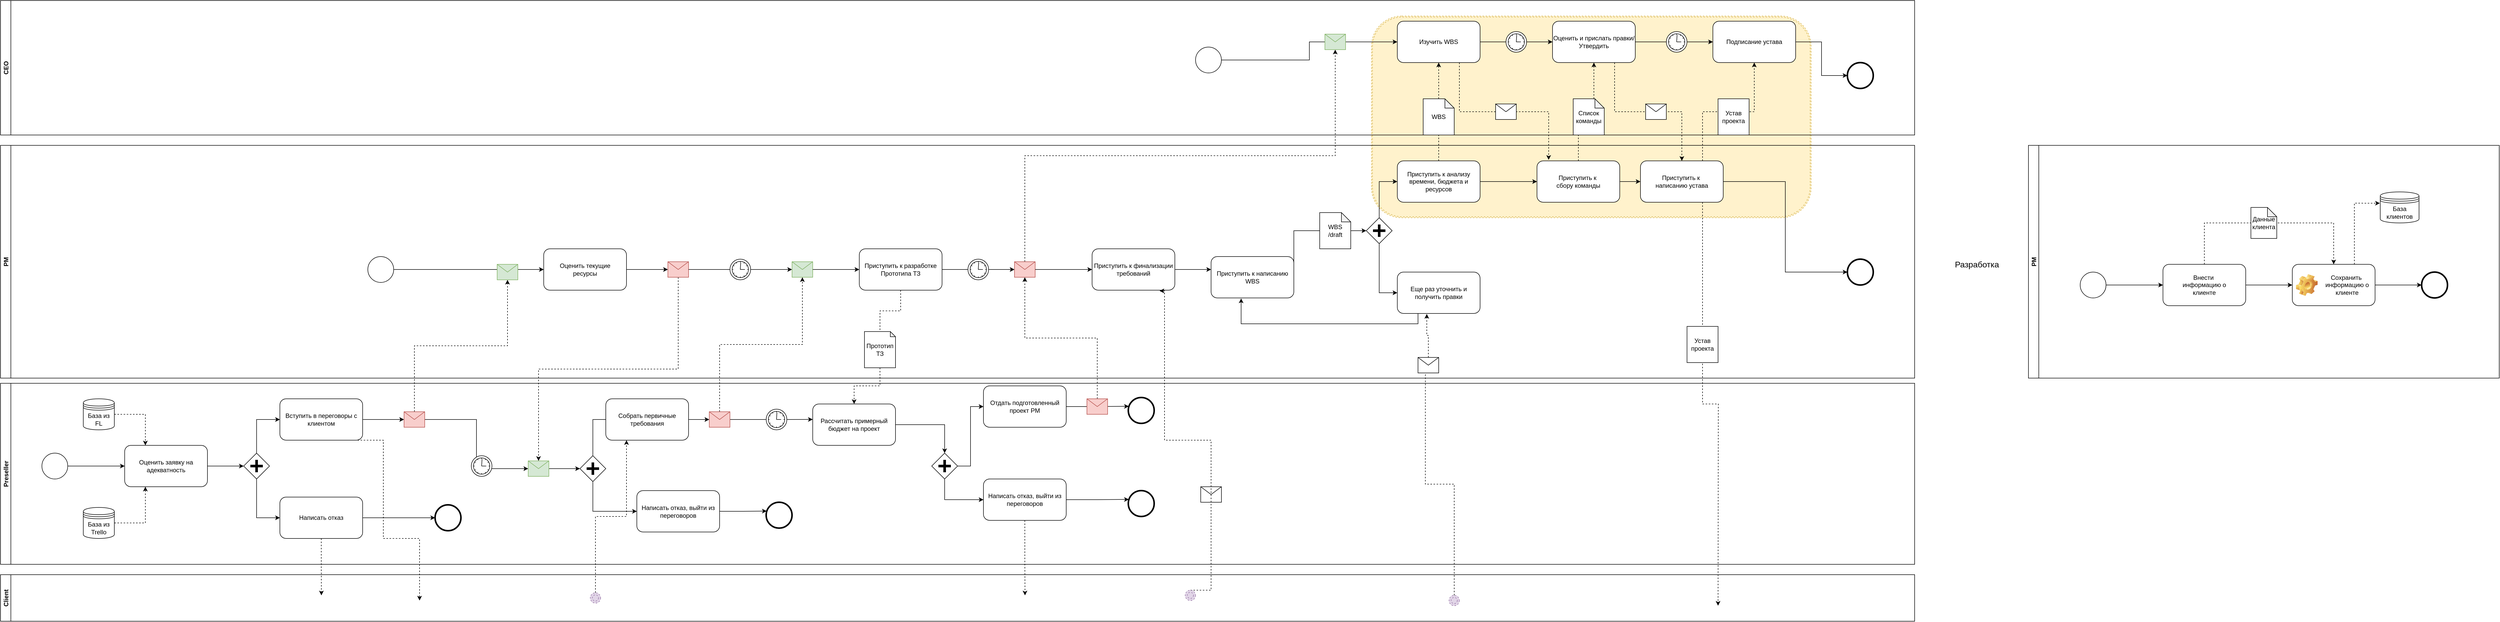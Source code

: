 <mxfile version="15.7.0" type="github">
  <diagram name="Page-1" id="2a216829-ef6e-dabb-86c1-c78162f3ba2b">
    <mxGraphModel dx="2365" dy="1535" grid="1" gridSize="10" guides="1" tooltips="1" connect="1" arrows="1" fold="1" page="1" pageScale="1" pageWidth="850" pageHeight="1400" background="none" math="0" shadow="0">
      <root>
        <mxCell id="0" />
        <mxCell id="1" parent="0" />
        <mxCell id="OoCEB7M5SsP2-gog_9_L-263" value="" style="shape=ext;double=1;rounded=1;whiteSpace=wrap;html=1;dashed=1;fontSize=16;align=center;fillColor=#fff2cc;strokeColor=#d6b656;" vertex="1" parent="1">
          <mxGeometry x="2780" y="30" width="850" height="390" as="geometry" />
        </mxCell>
        <mxCell id="OoCEB7M5SsP2-gog_9_L-33" style="edgeStyle=orthogonalEdgeStyle;rounded=0;orthogonalLoop=1;jettySize=auto;html=1;exitX=1;exitY=0.5;exitDx=0;exitDy=0;entryX=0;entryY=0.5;entryDx=0;entryDy=0;" edge="1" parent="1" source="OoCEB7M5SsP2-gog_9_L-34" target="OoCEB7M5SsP2-gog_9_L-38">
          <mxGeometry relative="1" as="geometry" />
        </mxCell>
        <mxCell id="OoCEB7M5SsP2-gog_9_L-34" value="" style="shape=mxgraph.bpmn.shape;html=1;verticalLabelPosition=bottom;labelBackgroundColor=#ffffff;verticalAlign=top;perimeter=ellipsePerimeter;outline=standard;symbol=general;" vertex="1" parent="1">
          <mxGeometry x="210" y="875" width="50" height="50" as="geometry" />
        </mxCell>
        <mxCell id="OoCEB7M5SsP2-gog_9_L-50" style="edgeStyle=orthogonalEdgeStyle;rounded=0;orthogonalLoop=1;jettySize=auto;html=1;exitX=1;exitY=0.5;exitDx=0;exitDy=0;entryX=0;entryY=0.5;entryDx=0;entryDy=0;" edge="1" parent="1" source="OoCEB7M5SsP2-gog_9_L-38" target="OoCEB7M5SsP2-gog_9_L-49">
          <mxGeometry relative="1" as="geometry" />
        </mxCell>
        <mxCell id="OoCEB7M5SsP2-gog_9_L-38" value="&lt;span style=&quot;white-space: pre&quot;&gt;О&lt;/span&gt;ценить заявку на&lt;br&gt;адекватность" style="shape=ext;rounded=1;html=1;whiteSpace=wrap;" vertex="1" parent="1">
          <mxGeometry x="370" y="860" width="160" height="80" as="geometry" />
        </mxCell>
        <mxCell id="OoCEB7M5SsP2-gog_9_L-46" style="edgeStyle=orthogonalEdgeStyle;rounded=0;orthogonalLoop=1;jettySize=auto;html=1;exitX=1;exitY=0.5;exitDx=0;exitDy=0;entryX=0.25;entryY=0;entryDx=0;entryDy=0;dashed=1;" edge="1" parent="1" source="OoCEB7M5SsP2-gog_9_L-45" target="OoCEB7M5SsP2-gog_9_L-38">
          <mxGeometry relative="1" as="geometry" />
        </mxCell>
        <mxCell id="OoCEB7M5SsP2-gog_9_L-45" value="База из&lt;br&gt;FL" style="shape=datastore;whiteSpace=wrap;html=1;align=center;" vertex="1" parent="1">
          <mxGeometry x="290" y="770" width="60" height="60" as="geometry" />
        </mxCell>
        <mxCell id="OoCEB7M5SsP2-gog_9_L-48" style="edgeStyle=orthogonalEdgeStyle;rounded=0;orthogonalLoop=1;jettySize=auto;html=1;exitX=1;exitY=0.5;exitDx=0;exitDy=0;entryX=0.25;entryY=1;entryDx=0;entryDy=0;dashed=1;" edge="1" parent="1" source="OoCEB7M5SsP2-gog_9_L-47" target="OoCEB7M5SsP2-gog_9_L-38">
          <mxGeometry relative="1" as="geometry" />
        </mxCell>
        <mxCell id="OoCEB7M5SsP2-gog_9_L-47" value="База из Trello" style="shape=datastore;whiteSpace=wrap;html=1;align=center;" vertex="1" parent="1">
          <mxGeometry x="290" y="980" width="60" height="60" as="geometry" />
        </mxCell>
        <mxCell id="OoCEB7M5SsP2-gog_9_L-57" style="edgeStyle=orthogonalEdgeStyle;rounded=0;orthogonalLoop=1;jettySize=auto;html=1;exitX=0.5;exitY=0;exitDx=0;exitDy=0;entryX=0;entryY=0.5;entryDx=0;entryDy=0;" edge="1" parent="1" source="OoCEB7M5SsP2-gog_9_L-49" target="OoCEB7M5SsP2-gog_9_L-54">
          <mxGeometry relative="1" as="geometry" />
        </mxCell>
        <mxCell id="OoCEB7M5SsP2-gog_9_L-58" style="edgeStyle=orthogonalEdgeStyle;rounded=0;orthogonalLoop=1;jettySize=auto;html=1;exitX=0.5;exitY=1;exitDx=0;exitDy=0;entryX=0;entryY=0.5;entryDx=0;entryDy=0;" edge="1" parent="1" source="OoCEB7M5SsP2-gog_9_L-49" target="OoCEB7M5SsP2-gog_9_L-56">
          <mxGeometry relative="1" as="geometry" />
        </mxCell>
        <mxCell id="OoCEB7M5SsP2-gog_9_L-49" value="" style="shape=mxgraph.bpmn.shape;html=1;verticalLabelPosition=bottom;labelBackgroundColor=#ffffff;verticalAlign=top;perimeter=rhombusPerimeter;background=gateway;outline=none;symbol=parallelGw;" vertex="1" parent="1">
          <mxGeometry x="600" y="875" width="50" height="50" as="geometry" />
        </mxCell>
        <mxCell id="OoCEB7M5SsP2-gog_9_L-155" style="edgeStyle=orthogonalEdgeStyle;rounded=0;orthogonalLoop=1;jettySize=auto;html=1;exitX=1;exitY=0.5;exitDx=0;exitDy=0;entryX=0;entryY=0.5;entryDx=0;entryDy=0;" edge="1" parent="1" source="OoCEB7M5SsP2-gog_9_L-54" target="OoCEB7M5SsP2-gog_9_L-65">
          <mxGeometry relative="1" as="geometry" />
        </mxCell>
        <mxCell id="OoCEB7M5SsP2-gog_9_L-269" style="edgeStyle=orthogonalEdgeStyle;rounded=0;orthogonalLoop=1;jettySize=auto;html=1;exitX=0.75;exitY=1;exitDx=0;exitDy=0;dashed=1;fontSize=16;" edge="1" parent="1" source="OoCEB7M5SsP2-gog_9_L-54">
          <mxGeometry relative="1" as="geometry">
            <mxPoint x="940" y="1160" as="targetPoint" />
            <Array as="points">
              <mxPoint x="870" y="850" />
              <mxPoint x="870" y="1040" />
              <mxPoint x="940" y="1040" />
            </Array>
          </mxGeometry>
        </mxCell>
        <mxCell id="OoCEB7M5SsP2-gog_9_L-54" value="Вступить в переговоры с клиентом" style="shape=ext;rounded=1;html=1;whiteSpace=wrap;" vertex="1" parent="1">
          <mxGeometry x="670" y="770" width="160" height="80" as="geometry" />
        </mxCell>
        <mxCell id="OoCEB7M5SsP2-gog_9_L-103" style="edgeStyle=orthogonalEdgeStyle;rounded=0;orthogonalLoop=1;jettySize=auto;html=1;exitX=1;exitY=0.5;exitDx=0;exitDy=0;entryX=0;entryY=0.5;entryDx=0;entryDy=0;" edge="1" parent="1" source="OoCEB7M5SsP2-gog_9_L-56" target="OoCEB7M5SsP2-gog_9_L-101">
          <mxGeometry relative="1" as="geometry" />
        </mxCell>
        <mxCell id="OoCEB7M5SsP2-gog_9_L-267" style="edgeStyle=orthogonalEdgeStyle;rounded=0;orthogonalLoop=1;jettySize=auto;html=1;exitX=0.5;exitY=1;exitDx=0;exitDy=0;fontSize=16;dashed=1;" edge="1" parent="1" source="OoCEB7M5SsP2-gog_9_L-56">
          <mxGeometry relative="1" as="geometry">
            <mxPoint x="750.286" y="1150" as="targetPoint" />
          </mxGeometry>
        </mxCell>
        <mxCell id="OoCEB7M5SsP2-gog_9_L-56" value="Написать отказ" style="shape=ext;rounded=1;html=1;whiteSpace=wrap;" vertex="1" parent="1">
          <mxGeometry x="670" y="960" width="160" height="80" as="geometry" />
        </mxCell>
        <mxCell id="OoCEB7M5SsP2-gog_9_L-100" style="edgeStyle=orthogonalEdgeStyle;rounded=0;orthogonalLoop=1;jettySize=auto;html=1;exitX=0.5;exitY=0;exitDx=0;exitDy=0;entryX=0.5;entryY=1;entryDx=0;entryDy=0;dashed=1;" edge="1" parent="1" source="OoCEB7M5SsP2-gog_9_L-65" target="OoCEB7M5SsP2-gog_9_L-98">
          <mxGeometry relative="1" as="geometry" />
        </mxCell>
        <mxCell id="OoCEB7M5SsP2-gog_9_L-161" style="edgeStyle=orthogonalEdgeStyle;rounded=0;orthogonalLoop=1;jettySize=auto;html=1;exitX=1;exitY=0.5;exitDx=0;exitDy=0;entryX=0;entryY=0.5;entryDx=0;entryDy=0;" edge="1" parent="1" source="OoCEB7M5SsP2-gog_9_L-65" target="OoCEB7M5SsP2-gog_9_L-119">
          <mxGeometry relative="1" as="geometry" />
        </mxCell>
        <mxCell id="OoCEB7M5SsP2-gog_9_L-65" value="" style="shape=message;whiteSpace=wrap;html=1;fillColor=#f8cecc;strokeColor=#b85450;" vertex="1" parent="1">
          <mxGeometry x="910" y="795" width="40" height="30" as="geometry" />
        </mxCell>
        <mxCell id="OoCEB7M5SsP2-gog_9_L-106" style="edgeStyle=orthogonalEdgeStyle;rounded=0;orthogonalLoop=1;jettySize=auto;html=1;exitX=0.5;exitY=1;exitDx=0;exitDy=0;entryX=0;entryY=0.5;entryDx=0;entryDy=0;" edge="1" parent="1" source="OoCEB7M5SsP2-gog_9_L-96" target="OoCEB7M5SsP2-gog_9_L-105">
          <mxGeometry relative="1" as="geometry" />
        </mxCell>
        <mxCell id="OoCEB7M5SsP2-gog_9_L-96" value="" style="shape=mxgraph.bpmn.shape;html=1;verticalLabelPosition=bottom;labelBackgroundColor=#ffffff;verticalAlign=top;perimeter=rhombusPerimeter;background=gateway;outline=none;symbol=parallelGw;" vertex="1" parent="1">
          <mxGeometry x="1250" y="880" width="50" height="50" as="geometry" />
        </mxCell>
        <mxCell id="OoCEB7M5SsP2-gog_9_L-101" value="" style="shape=mxgraph.bpmn.shape;html=1;verticalLabelPosition=bottom;labelBackgroundColor=#ffffff;verticalAlign=top;perimeter=ellipsePerimeter;outline=end;symbol=general;" vertex="1" parent="1">
          <mxGeometry x="970" y="975" width="50" height="50" as="geometry" />
        </mxCell>
        <mxCell id="OoCEB7M5SsP2-gog_9_L-125" style="edgeStyle=orthogonalEdgeStyle;rounded=0;orthogonalLoop=1;jettySize=auto;html=1;exitX=1;exitY=0.5;exitDx=0;exitDy=0;entryX=0.02;entryY=0.34;entryDx=0;entryDy=0;entryPerimeter=0;" edge="1" parent="1" source="OoCEB7M5SsP2-gog_9_L-105" target="OoCEB7M5SsP2-gog_9_L-124">
          <mxGeometry relative="1" as="geometry" />
        </mxCell>
        <mxCell id="OoCEB7M5SsP2-gog_9_L-105" value="Написать отказ, выйти из переговоров" style="shape=ext;rounded=1;html=1;whiteSpace=wrap;" vertex="1" parent="1">
          <mxGeometry x="1360" y="947.5" width="160" height="80" as="geometry" />
        </mxCell>
        <mxCell id="OoCEB7M5SsP2-gog_9_L-128" style="edgeStyle=orthogonalEdgeStyle;rounded=0;orthogonalLoop=1;jettySize=auto;html=1;exitX=0.5;exitY=0;exitDx=0;exitDy=0;entryX=0.5;entryY=1;entryDx=0;entryDy=0;dashed=1;" edge="1" parent="1" source="OoCEB7M5SsP2-gog_9_L-108" target="OoCEB7M5SsP2-gog_9_L-126">
          <mxGeometry relative="1" as="geometry" />
        </mxCell>
        <mxCell id="OoCEB7M5SsP2-gog_9_L-153" style="edgeStyle=orthogonalEdgeStyle;rounded=0;orthogonalLoop=1;jettySize=auto;html=1;exitX=1;exitY=0.5;exitDx=0;exitDy=0;entryX=0;entryY=0.374;entryDx=0;entryDy=0;entryPerimeter=0;" edge="1" parent="1" source="OoCEB7M5SsP2-gog_9_L-108" target="OoCEB7M5SsP2-gog_9_L-110">
          <mxGeometry relative="1" as="geometry" />
        </mxCell>
        <mxCell id="OoCEB7M5SsP2-gog_9_L-108" value="" style="shape=message;whiteSpace=wrap;html=1;fillColor=#f8cecc;strokeColor=#b85450;" vertex="1" parent="1">
          <mxGeometry x="1500" y="795" width="40" height="30" as="geometry" />
        </mxCell>
        <mxCell id="OoCEB7M5SsP2-gog_9_L-137" style="edgeStyle=orthogonalEdgeStyle;rounded=0;orthogonalLoop=1;jettySize=auto;html=1;exitX=1;exitY=0.5;exitDx=0;exitDy=0;entryX=0.5;entryY=0;entryDx=0;entryDy=0;" edge="1" parent="1" source="OoCEB7M5SsP2-gog_9_L-110" target="OoCEB7M5SsP2-gog_9_L-136">
          <mxGeometry relative="1" as="geometry" />
        </mxCell>
        <mxCell id="OoCEB7M5SsP2-gog_9_L-110" value="Рассчитать примерный бюджет на проект" style="shape=ext;rounded=1;html=1;whiteSpace=wrap;" vertex="1" parent="1">
          <mxGeometry x="1700" y="780" width="160" height="80" as="geometry" />
        </mxCell>
        <mxCell id="OoCEB7M5SsP2-gog_9_L-111" value="" style="shape=mxgraph.bpmn.timer_start;perimeter=ellipsePerimeter;html=1;labelPosition=right;labelBackgroundColor=#ffffff;align=left;" vertex="1" parent="1">
          <mxGeometry x="1610" y="785" width="40" height="50" as="geometry" />
        </mxCell>
        <mxCell id="OoCEB7M5SsP2-gog_9_L-123" style="edgeStyle=orthogonalEdgeStyle;rounded=0;orthogonalLoop=1;jettySize=auto;html=1;exitX=0.5;exitY=1;exitDx=0;exitDy=0;entryX=0.5;entryY=0;entryDx=0;entryDy=0;dashed=1;" edge="1" parent="1" source="OoCEB7M5SsP2-gog_9_L-117" target="OoCEB7M5SsP2-gog_9_L-119">
          <mxGeometry relative="1" as="geometry" />
        </mxCell>
        <mxCell id="OoCEB7M5SsP2-gog_9_L-159" style="edgeStyle=orthogonalEdgeStyle;rounded=0;orthogonalLoop=1;jettySize=auto;html=1;exitX=1;exitY=0.5;exitDx=0;exitDy=0;entryX=0;entryY=0.5;entryDx=0;entryDy=0;" edge="1" parent="1" source="OoCEB7M5SsP2-gog_9_L-119" target="OoCEB7M5SsP2-gog_9_L-96">
          <mxGeometry relative="1" as="geometry" />
        </mxCell>
        <mxCell id="OoCEB7M5SsP2-gog_9_L-119" value="" style="shape=message;whiteSpace=wrap;html=1;fillColor=#d5e8d4;strokeColor=#82b366;" vertex="1" parent="1">
          <mxGeometry x="1150" y="890" width="40" height="30" as="geometry" />
        </mxCell>
        <mxCell id="OoCEB7M5SsP2-gog_9_L-124" value="" style="shape=mxgraph.bpmn.shape;html=1;verticalLabelPosition=bottom;labelBackgroundColor=#ffffff;verticalAlign=top;perimeter=ellipsePerimeter;outline=end;symbol=general;" vertex="1" parent="1">
          <mxGeometry x="1610" y="970" width="50" height="50" as="geometry" />
        </mxCell>
        <mxCell id="OoCEB7M5SsP2-gog_9_L-135" style="edgeStyle=orthogonalEdgeStyle;rounded=0;orthogonalLoop=1;jettySize=auto;html=1;exitX=0.5;exitY=1;exitDx=0;exitDy=0;entryX=0.5;entryY=0;entryDx=0;entryDy=0;dashed=1;startArrow=none;" edge="1" parent="1" source="OoCEB7M5SsP2-gog_9_L-131" target="OoCEB7M5SsP2-gog_9_L-110">
          <mxGeometry relative="1" as="geometry" />
        </mxCell>
        <mxCell id="OoCEB7M5SsP2-gog_9_L-152" style="edgeStyle=orthogonalEdgeStyle;rounded=0;orthogonalLoop=1;jettySize=auto;html=1;exitX=1;exitY=0.5;exitDx=0;exitDy=0;entryX=0;entryY=0.5;entryDx=0;entryDy=0;" edge="1" parent="1" source="OoCEB7M5SsP2-gog_9_L-132" target="OoCEB7M5SsP2-gog_9_L-108">
          <mxGeometry relative="1" as="geometry" />
        </mxCell>
        <mxCell id="OoCEB7M5SsP2-gog_9_L-132" value="Собрать первичные&lt;br&gt;требования" style="shape=ext;rounded=1;html=1;whiteSpace=wrap;" vertex="1" parent="1">
          <mxGeometry x="1300" y="770" width="160" height="80" as="geometry" />
        </mxCell>
        <mxCell id="OoCEB7M5SsP2-gog_9_L-133" value="" style="edgeStyle=orthogonalEdgeStyle;rounded=0;orthogonalLoop=1;jettySize=auto;html=1;exitX=0.5;exitY=0;exitDx=0;exitDy=0;entryX=0;entryY=0.5;entryDx=0;entryDy=0;endArrow=none;" edge="1" parent="1" source="OoCEB7M5SsP2-gog_9_L-96" target="OoCEB7M5SsP2-gog_9_L-132">
          <mxGeometry relative="1" as="geometry">
            <mxPoint x="1275" y="880" as="sourcePoint" />
            <mxPoint x="1500" y="810" as="targetPoint" />
          </mxGeometry>
        </mxCell>
        <mxCell id="OoCEB7M5SsP2-gog_9_L-141" style="edgeStyle=orthogonalEdgeStyle;rounded=0;orthogonalLoop=1;jettySize=auto;html=1;exitX=0.5;exitY=1;exitDx=0;exitDy=0;entryX=0;entryY=0.5;entryDx=0;entryDy=0;" edge="1" parent="1" source="OoCEB7M5SsP2-gog_9_L-136" target="OoCEB7M5SsP2-gog_9_L-139">
          <mxGeometry relative="1" as="geometry" />
        </mxCell>
        <mxCell id="OoCEB7M5SsP2-gog_9_L-146" style="edgeStyle=orthogonalEdgeStyle;rounded=0;orthogonalLoop=1;jettySize=auto;html=1;exitX=1;exitY=0.5;exitDx=0;exitDy=0;entryX=0;entryY=0.5;entryDx=0;entryDy=0;" edge="1" parent="1" source="OoCEB7M5SsP2-gog_9_L-136" target="OoCEB7M5SsP2-gog_9_L-144">
          <mxGeometry relative="1" as="geometry" />
        </mxCell>
        <mxCell id="OoCEB7M5SsP2-gog_9_L-136" value="" style="shape=mxgraph.bpmn.shape;html=1;verticalLabelPosition=bottom;labelBackgroundColor=#ffffff;verticalAlign=top;perimeter=rhombusPerimeter;background=gateway;outline=none;symbol=parallelGw;" vertex="1" parent="1">
          <mxGeometry x="1930" y="875" width="50" height="50" as="geometry" />
        </mxCell>
        <mxCell id="OoCEB7M5SsP2-gog_9_L-138" style="edgeStyle=orthogonalEdgeStyle;rounded=0;orthogonalLoop=1;jettySize=auto;html=1;exitX=1;exitY=0.5;exitDx=0;exitDy=0;entryX=0.02;entryY=0.34;entryDx=0;entryDy=0;entryPerimeter=0;" edge="1" parent="1" source="OoCEB7M5SsP2-gog_9_L-139" target="OoCEB7M5SsP2-gog_9_L-140">
          <mxGeometry relative="1" as="geometry" />
        </mxCell>
        <mxCell id="OoCEB7M5SsP2-gog_9_L-272" style="edgeStyle=orthogonalEdgeStyle;rounded=0;orthogonalLoop=1;jettySize=auto;html=1;exitX=0.5;exitY=1;exitDx=0;exitDy=0;dashed=1;fontSize=16;" edge="1" parent="1" source="OoCEB7M5SsP2-gog_9_L-139">
          <mxGeometry relative="1" as="geometry">
            <mxPoint x="2110.333" y="1150" as="targetPoint" />
          </mxGeometry>
        </mxCell>
        <mxCell id="OoCEB7M5SsP2-gog_9_L-139" value="Написать отказ, выйти из переговоров" style="shape=ext;rounded=1;html=1;whiteSpace=wrap;" vertex="1" parent="1">
          <mxGeometry x="2030" y="925" width="160" height="80" as="geometry" />
        </mxCell>
        <mxCell id="OoCEB7M5SsP2-gog_9_L-143" style="edgeStyle=orthogonalEdgeStyle;rounded=0;orthogonalLoop=1;jettySize=auto;html=1;exitX=1;exitY=0.5;exitDx=0;exitDy=0;entryX=0.02;entryY=0.34;entryDx=0;entryDy=0;entryPerimeter=0;" edge="1" parent="1" source="OoCEB7M5SsP2-gog_9_L-144" target="OoCEB7M5SsP2-gog_9_L-145">
          <mxGeometry relative="1" as="geometry" />
        </mxCell>
        <mxCell id="OoCEB7M5SsP2-gog_9_L-144" value="Отдать подготовленный проект PM" style="shape=ext;rounded=1;html=1;whiteSpace=wrap;" vertex="1" parent="1">
          <mxGeometry x="2030" y="745" width="160" height="80" as="geometry" />
        </mxCell>
        <mxCell id="OoCEB7M5SsP2-gog_9_L-145" value="" style="shape=mxgraph.bpmn.shape;html=1;verticalLabelPosition=bottom;labelBackgroundColor=#ffffff;verticalAlign=top;perimeter=ellipsePerimeter;outline=end;symbol=general;" vertex="1" parent="1">
          <mxGeometry x="2310" y="767.5" width="50" height="50" as="geometry" />
        </mxCell>
        <mxCell id="OoCEB7M5SsP2-gog_9_L-154" style="edgeStyle=orthogonalEdgeStyle;rounded=0;orthogonalLoop=1;jettySize=auto;html=1;exitX=0.5;exitY=0;exitDx=0;exitDy=0;entryX=0.5;entryY=1;entryDx=0;entryDy=0;dashed=1;" edge="1" parent="1" source="OoCEB7M5SsP2-gog_9_L-147" target="OoCEB7M5SsP2-gog_9_L-148">
          <mxGeometry relative="1" as="geometry" />
        </mxCell>
        <mxCell id="OoCEB7M5SsP2-gog_9_L-147" value="" style="shape=message;whiteSpace=wrap;html=1;fillColor=#f8cecc;strokeColor=#b85450;" vertex="1" parent="1">
          <mxGeometry x="2230" y="770" width="40" height="30" as="geometry" />
        </mxCell>
        <mxCell id="OoCEB7M5SsP2-gog_9_L-213" style="edgeStyle=orthogonalEdgeStyle;rounded=0;orthogonalLoop=1;jettySize=auto;html=1;exitX=0.5;exitY=0;exitDx=0;exitDy=0;entryX=0.5;entryY=1;entryDx=0;entryDy=0;dashed=1;" edge="1" parent="1" source="OoCEB7M5SsP2-gog_9_L-148" target="OoCEB7M5SsP2-gog_9_L-211">
          <mxGeometry relative="1" as="geometry" />
        </mxCell>
        <mxCell id="OoCEB7M5SsP2-gog_9_L-156" value="" style="shape=mxgraph.bpmn.timer_start;perimeter=ellipsePerimeter;html=1;labelPosition=right;labelBackgroundColor=#ffffff;align=left;" vertex="1" parent="1">
          <mxGeometry x="1040" y="875" width="40" height="50" as="geometry" />
        </mxCell>
        <mxCell id="OoCEB7M5SsP2-gog_9_L-171" style="edgeStyle=orthogonalEdgeStyle;rounded=0;orthogonalLoop=1;jettySize=auto;html=1;exitX=1;exitY=0.5;exitDx=0;exitDy=0;entryX=0;entryY=0.5;entryDx=0;entryDy=0;" edge="1" parent="1" source="OoCEB7M5SsP2-gog_9_L-166" target="OoCEB7M5SsP2-gog_9_L-170">
          <mxGeometry relative="1" as="geometry">
            <Array as="points">
              <mxPoint x="2630" y="445" />
            </Array>
          </mxGeometry>
        </mxCell>
        <mxCell id="OoCEB7M5SsP2-gog_9_L-168" value="WBS&lt;br&gt;/draft" style="shape=note;whiteSpace=wrap;html=1;backgroundOutline=1;darkOpacity=0.05;align=center;size=18;" vertex="1" parent="1">
          <mxGeometry x="2680" y="410" width="60" height="70" as="geometry" />
        </mxCell>
        <mxCell id="OoCEB7M5SsP2-gog_9_L-174" style="edgeStyle=orthogonalEdgeStyle;rounded=0;orthogonalLoop=1;jettySize=auto;html=1;exitX=0.5;exitY=1;exitDx=0;exitDy=0;entryX=0;entryY=0.5;entryDx=0;entryDy=0;" edge="1" parent="1" source="OoCEB7M5SsP2-gog_9_L-170" target="OoCEB7M5SsP2-gog_9_L-173">
          <mxGeometry relative="1" as="geometry" />
        </mxCell>
        <mxCell id="OoCEB7M5SsP2-gog_9_L-184" style="edgeStyle=orthogonalEdgeStyle;rounded=0;orthogonalLoop=1;jettySize=auto;html=1;exitX=0.5;exitY=0;exitDx=0;exitDy=0;entryX=0;entryY=0.5;entryDx=0;entryDy=0;" edge="1" parent="1" source="OoCEB7M5SsP2-gog_9_L-170" target="OoCEB7M5SsP2-gog_9_L-181">
          <mxGeometry relative="1" as="geometry" />
        </mxCell>
        <mxCell id="OoCEB7M5SsP2-gog_9_L-170" value="" style="shape=mxgraph.bpmn.shape;html=1;verticalLabelPosition=bottom;labelBackgroundColor=#ffffff;verticalAlign=top;perimeter=rhombusPerimeter;background=gateway;outline=none;symbol=parallelGw;" vertex="1" parent="1">
          <mxGeometry x="2770" y="420" width="50" height="50" as="geometry" />
        </mxCell>
        <mxCell id="OoCEB7M5SsP2-gog_9_L-280" style="edgeStyle=orthogonalEdgeStyle;rounded=0;orthogonalLoop=1;jettySize=auto;html=1;exitX=0.25;exitY=1;exitDx=0;exitDy=0;entryX=0.363;entryY=1.013;entryDx=0;entryDy=0;entryPerimeter=0;fontSize=16;" edge="1" parent="1" source="OoCEB7M5SsP2-gog_9_L-173" target="OoCEB7M5SsP2-gog_9_L-166">
          <mxGeometry relative="1" as="geometry" />
        </mxCell>
        <mxCell id="OoCEB7M5SsP2-gog_9_L-173" value="Еще раз уточнить и получить правки" style="shape=ext;rounded=1;html=1;whiteSpace=wrap;" vertex="1" parent="1">
          <mxGeometry x="2830" y="525" width="160" height="80" as="geometry" />
        </mxCell>
        <mxCell id="OoCEB7M5SsP2-gog_9_L-186" style="edgeStyle=orthogonalEdgeStyle;rounded=0;orthogonalLoop=1;jettySize=auto;html=1;exitX=0.5;exitY=0;exitDx=0;exitDy=0;entryX=0.5;entryY=1;entryDx=0;entryDy=0;startArrow=none;dashed=1;" edge="1" parent="1" source="OoCEB7M5SsP2-gog_9_L-187" target="OoCEB7M5SsP2-gog_9_L-185">
          <mxGeometry relative="1" as="geometry" />
        </mxCell>
        <mxCell id="OoCEB7M5SsP2-gog_9_L-192" style="edgeStyle=orthogonalEdgeStyle;rounded=0;orthogonalLoop=1;jettySize=auto;html=1;exitX=1;exitY=0.5;exitDx=0;exitDy=0;entryX=0;entryY=0.5;entryDx=0;entryDy=0;" edge="1" parent="1" source="OoCEB7M5SsP2-gog_9_L-181" target="OoCEB7M5SsP2-gog_9_L-191">
          <mxGeometry relative="1" as="geometry" />
        </mxCell>
        <mxCell id="OoCEB7M5SsP2-gog_9_L-181" value="Приступить к анализу времени, бюджета и ресурсов" style="shape=ext;rounded=1;html=1;whiteSpace=wrap;" vertex="1" parent="1">
          <mxGeometry x="2830" y="310" width="160" height="80" as="geometry" />
        </mxCell>
        <mxCell id="OoCEB7M5SsP2-gog_9_L-200" style="edgeStyle=orthogonalEdgeStyle;rounded=0;orthogonalLoop=1;jettySize=auto;html=1;exitX=0.75;exitY=1;exitDx=0;exitDy=0;entryX=0.141;entryY=-0.025;entryDx=0;entryDy=0;entryPerimeter=0;dashed=1;" edge="1" parent="1" source="OoCEB7M5SsP2-gog_9_L-185" target="OoCEB7M5SsP2-gog_9_L-191">
          <mxGeometry relative="1" as="geometry" />
        </mxCell>
        <mxCell id="OoCEB7M5SsP2-gog_9_L-187" value="WBS" style="shape=note;whiteSpace=wrap;html=1;backgroundOutline=1;darkOpacity=0.05;align=center;size=18;" vertex="1" parent="1">
          <mxGeometry x="2880" y="190" width="60" height="70" as="geometry" />
        </mxCell>
        <mxCell id="OoCEB7M5SsP2-gog_9_L-188" value="" style="edgeStyle=orthogonalEdgeStyle;rounded=0;orthogonalLoop=1;jettySize=auto;html=1;exitX=0.5;exitY=0;exitDx=0;exitDy=0;entryX=0.5;entryY=1;entryDx=0;entryDy=0;endArrow=none;dashed=1;" edge="1" parent="1" source="OoCEB7M5SsP2-gog_9_L-181" target="OoCEB7M5SsP2-gog_9_L-187">
          <mxGeometry relative="1" as="geometry">
            <mxPoint x="2910" y="310" as="sourcePoint" />
            <mxPoint x="2910" y="200" as="targetPoint" />
          </mxGeometry>
        </mxCell>
        <mxCell id="OoCEB7M5SsP2-gog_9_L-199" style="edgeStyle=orthogonalEdgeStyle;rounded=0;orthogonalLoop=1;jettySize=auto;html=1;exitX=0.75;exitY=1;exitDx=0;exitDy=0;entryX=0.5;entryY=0;entryDx=0;entryDy=0;dashed=1;" edge="1" parent="1" source="OoCEB7M5SsP2-gog_9_L-190" target="OoCEB7M5SsP2-gog_9_L-196">
          <mxGeometry relative="1" as="geometry" />
        </mxCell>
        <mxCell id="OoCEB7M5SsP2-gog_9_L-195" style="edgeStyle=orthogonalEdgeStyle;rounded=0;orthogonalLoop=1;jettySize=auto;html=1;exitX=0.5;exitY=0;exitDx=0;exitDy=0;entryX=0.5;entryY=1;entryDx=0;entryDy=0;dashed=1;" edge="1" parent="1" source="OoCEB7M5SsP2-gog_9_L-191" target="OoCEB7M5SsP2-gog_9_L-190">
          <mxGeometry relative="1" as="geometry" />
        </mxCell>
        <mxCell id="OoCEB7M5SsP2-gog_9_L-207" style="edgeStyle=orthogonalEdgeStyle;rounded=0;orthogonalLoop=1;jettySize=auto;html=1;exitX=1;exitY=0.5;exitDx=0;exitDy=0;entryX=0;entryY=0.5;entryDx=0;entryDy=0;" edge="1" parent="1" source="OoCEB7M5SsP2-gog_9_L-191" target="OoCEB7M5SsP2-gog_9_L-196">
          <mxGeometry relative="1" as="geometry" />
        </mxCell>
        <mxCell id="OoCEB7M5SsP2-gog_9_L-191" value="Приступить к&amp;nbsp;&lt;br&gt;сбору команды" style="shape=ext;rounded=1;html=1;whiteSpace=wrap;" vertex="1" parent="1">
          <mxGeometry x="3100" y="310" width="160" height="80" as="geometry" />
        </mxCell>
        <mxCell id="OoCEB7M5SsP2-gog_9_L-193" value="" style="shape=message;whiteSpace=wrap;html=1;" vertex="1" parent="1">
          <mxGeometry x="3020" y="200" width="40" height="30" as="geometry" />
        </mxCell>
        <mxCell id="OoCEB7M5SsP2-gog_9_L-206" style="edgeStyle=orthogonalEdgeStyle;rounded=0;orthogonalLoop=1;jettySize=auto;html=1;exitX=0.75;exitY=0;exitDx=0;exitDy=0;entryX=0.5;entryY=1;entryDx=0;entryDy=0;dashed=1;" edge="1" parent="1" source="OoCEB7M5SsP2-gog_9_L-196" target="OoCEB7M5SsP2-gog_9_L-201">
          <mxGeometry relative="1" as="geometry" />
        </mxCell>
        <mxCell id="OoCEB7M5SsP2-gog_9_L-240" style="edgeStyle=orthogonalEdgeStyle;rounded=0;orthogonalLoop=1;jettySize=auto;html=1;exitX=1;exitY=0.5;exitDx=0;exitDy=0;entryX=0;entryY=0.5;entryDx=0;entryDy=0;" edge="1" parent="1" source="OoCEB7M5SsP2-gog_9_L-196" target="OoCEB7M5SsP2-gog_9_L-234">
          <mxGeometry relative="1" as="geometry" />
        </mxCell>
        <mxCell id="OoCEB7M5SsP2-gog_9_L-281" style="edgeStyle=orthogonalEdgeStyle;rounded=0;orthogonalLoop=1;jettySize=auto;html=1;exitX=0.75;exitY=1;exitDx=0;exitDy=0;fontSize=16;dashed=1;" edge="1" parent="1" source="OoCEB7M5SsP2-gog_9_L-196">
          <mxGeometry relative="1" as="geometry">
            <mxPoint x="3450" y="1170" as="targetPoint" />
          </mxGeometry>
        </mxCell>
        <mxCell id="OoCEB7M5SsP2-gog_9_L-196" value="Приступить к&amp;nbsp;&lt;br&gt;написанию устава" style="shape=ext;rounded=1;html=1;whiteSpace=wrap;" vertex="1" parent="1">
          <mxGeometry x="3300" y="310" width="160" height="80" as="geometry" />
        </mxCell>
        <mxCell id="OoCEB7M5SsP2-gog_9_L-220" value="CEO" style="swimlane;startSize=20;horizontal=0;align=center;" vertex="1" parent="1">
          <mxGeometry x="130" width="3700" height="260" as="geometry" />
        </mxCell>
        <mxCell id="OoCEB7M5SsP2-gog_9_L-185" value="Изучить WBS" style="shape=ext;rounded=1;html=1;whiteSpace=wrap;" vertex="1" parent="OoCEB7M5SsP2-gog_9_L-220">
          <mxGeometry x="2700" y="40" width="160" height="80" as="geometry" />
        </mxCell>
        <mxCell id="OoCEB7M5SsP2-gog_9_L-190" value="Оценить и прислать правки/ Утвердить" style="shape=ext;rounded=1;html=1;whiteSpace=wrap;" vertex="1" parent="OoCEB7M5SsP2-gog_9_L-220">
          <mxGeometry x="3000" y="40" width="160" height="80" as="geometry" />
        </mxCell>
        <mxCell id="OoCEB7M5SsP2-gog_9_L-208" style="edgeStyle=orthogonalEdgeStyle;rounded=0;orthogonalLoop=1;jettySize=auto;html=1;exitX=1;exitY=0.5;exitDx=0;exitDy=0;entryX=0;entryY=0.5;entryDx=0;entryDy=0;" edge="1" parent="OoCEB7M5SsP2-gog_9_L-220" source="OoCEB7M5SsP2-gog_9_L-185" target="OoCEB7M5SsP2-gog_9_L-190">
          <mxGeometry relative="1" as="geometry" />
        </mxCell>
        <mxCell id="OoCEB7M5SsP2-gog_9_L-201" value="Подписание устава" style="shape=ext;rounded=1;html=1;whiteSpace=wrap;" vertex="1" parent="OoCEB7M5SsP2-gog_9_L-220">
          <mxGeometry x="3310" y="40" width="160" height="80" as="geometry" />
        </mxCell>
        <mxCell id="OoCEB7M5SsP2-gog_9_L-209" style="edgeStyle=orthogonalEdgeStyle;rounded=0;orthogonalLoop=1;jettySize=auto;html=1;exitX=1;exitY=0.5;exitDx=0;exitDy=0;entryX=0;entryY=0.5;entryDx=0;entryDy=0;" edge="1" parent="OoCEB7M5SsP2-gog_9_L-220" source="OoCEB7M5SsP2-gog_9_L-190" target="OoCEB7M5SsP2-gog_9_L-201">
          <mxGeometry relative="1" as="geometry" />
        </mxCell>
        <mxCell id="OoCEB7M5SsP2-gog_9_L-202" value="" style="shape=mxgraph.bpmn.timer_start;perimeter=ellipsePerimeter;html=1;labelPosition=right;labelBackgroundColor=#ffffff;align=left;" vertex="1" parent="OoCEB7M5SsP2-gog_9_L-220">
          <mxGeometry x="2910" y="55" width="40" height="50" as="geometry" />
        </mxCell>
        <mxCell id="OoCEB7M5SsP2-gog_9_L-203" value="" style="shape=mxgraph.bpmn.timer_start;perimeter=ellipsePerimeter;html=1;labelPosition=right;labelBackgroundColor=#ffffff;align=left;" vertex="1" parent="OoCEB7M5SsP2-gog_9_L-220">
          <mxGeometry x="3220" y="55" width="40" height="50" as="geometry" />
        </mxCell>
        <mxCell id="OoCEB7M5SsP2-gog_9_L-212" style="edgeStyle=orthogonalEdgeStyle;rounded=0;orthogonalLoop=1;jettySize=auto;html=1;exitX=1;exitY=0.5;exitDx=0;exitDy=0;entryX=0;entryY=0.5;entryDx=0;entryDy=0;" edge="1" parent="OoCEB7M5SsP2-gog_9_L-220" source="OoCEB7M5SsP2-gog_9_L-210" target="OoCEB7M5SsP2-gog_9_L-185">
          <mxGeometry relative="1" as="geometry" />
        </mxCell>
        <mxCell id="OoCEB7M5SsP2-gog_9_L-210" value="" style="shape=mxgraph.bpmn.shape;html=1;verticalLabelPosition=bottom;labelBackgroundColor=#ffffff;verticalAlign=top;perimeter=ellipsePerimeter;outline=standard;symbol=general;" vertex="1" parent="OoCEB7M5SsP2-gog_9_L-220">
          <mxGeometry x="2310" y="90" width="50" height="50" as="geometry" />
        </mxCell>
        <mxCell id="OoCEB7M5SsP2-gog_9_L-211" value="" style="shape=message;whiteSpace=wrap;html=1;fillColor=#d5e8d4;strokeColor=#82b366;" vertex="1" parent="OoCEB7M5SsP2-gog_9_L-220">
          <mxGeometry x="2560" y="65" width="40" height="30" as="geometry" />
        </mxCell>
        <mxCell id="OoCEB7M5SsP2-gog_9_L-217" value="" style="shape=mxgraph.bpmn.shape;html=1;verticalLabelPosition=bottom;labelBackgroundColor=#ffffff;verticalAlign=top;perimeter=ellipsePerimeter;outline=end;symbol=general;" vertex="1" parent="OoCEB7M5SsP2-gog_9_L-220">
          <mxGeometry x="3570" y="120" width="50" height="50" as="geometry" />
        </mxCell>
        <mxCell id="OoCEB7M5SsP2-gog_9_L-218" style="edgeStyle=orthogonalEdgeStyle;rounded=0;orthogonalLoop=1;jettySize=auto;html=1;exitX=1;exitY=0.5;exitDx=0;exitDy=0;entryX=0;entryY=0.5;entryDx=0;entryDy=0;" edge="1" parent="OoCEB7M5SsP2-gog_9_L-220" source="OoCEB7M5SsP2-gog_9_L-201" target="OoCEB7M5SsP2-gog_9_L-217">
          <mxGeometry relative="1" as="geometry" />
        </mxCell>
        <mxCell id="OoCEB7M5SsP2-gog_9_L-204" value="Список&lt;br&gt;команды" style="shape=note;whiteSpace=wrap;html=1;backgroundOutline=1;darkOpacity=0.05;align=center;size=18;" vertex="1" parent="OoCEB7M5SsP2-gog_9_L-220">
          <mxGeometry x="3040" y="190" width="60" height="70" as="geometry" />
        </mxCell>
        <mxCell id="OoCEB7M5SsP2-gog_9_L-205" value="Устав&lt;br&gt;проекта" style="shape=note;whiteSpace=wrap;html=1;backgroundOutline=1;darkOpacity=0.05;align=center;size=0;" vertex="1" parent="OoCEB7M5SsP2-gog_9_L-220">
          <mxGeometry x="3320" y="190" width="60" height="70" as="geometry" />
        </mxCell>
        <mxCell id="OoCEB7M5SsP2-gog_9_L-197" value="" style="shape=message;whiteSpace=wrap;html=1;" vertex="1" parent="OoCEB7M5SsP2-gog_9_L-220">
          <mxGeometry x="3180" y="200" width="40" height="30" as="geometry" />
        </mxCell>
        <mxCell id="OoCEB7M5SsP2-gog_9_L-222" value="Preseller" style="swimlane;startSize=20;horizontal=0;align=center;" vertex="1" parent="1">
          <mxGeometry x="130" y="740" width="3700" height="350" as="geometry">
            <mxRectangle x="140" y="740" width="3700" height="20" as="alternateBounds" />
          </mxGeometry>
        </mxCell>
        <mxCell id="OoCEB7M5SsP2-gog_9_L-140" value="" style="shape=mxgraph.bpmn.shape;html=1;verticalLabelPosition=bottom;labelBackgroundColor=#ffffff;verticalAlign=top;perimeter=ellipsePerimeter;outline=end;symbol=general;" vertex="1" parent="OoCEB7M5SsP2-gog_9_L-222">
          <mxGeometry x="2180" y="207.5" width="50" height="50" as="geometry" />
        </mxCell>
        <mxCell id="OoCEB7M5SsP2-gog_9_L-275" value="" style="shape=message;whiteSpace=wrap;html=1;" vertex="1" parent="OoCEB7M5SsP2-gog_9_L-222">
          <mxGeometry x="2320" y="200" width="40" height="30" as="geometry" />
        </mxCell>
        <mxCell id="OoCEB7M5SsP2-gog_9_L-223" value="PM" style="swimlane;startSize=20;horizontal=0;align=center;" vertex="1" parent="1">
          <mxGeometry x="130" y="280" width="3700" height="450" as="geometry" />
        </mxCell>
        <mxCell id="OoCEB7M5SsP2-gog_9_L-234" value="" style="shape=mxgraph.bpmn.shape;html=1;verticalLabelPosition=bottom;labelBackgroundColor=#ffffff;verticalAlign=top;perimeter=ellipsePerimeter;outline=end;symbol=general;" vertex="1" parent="OoCEB7M5SsP2-gog_9_L-223">
          <mxGeometry x="3570" y="220" width="50" height="50" as="geometry" />
        </mxCell>
        <mxCell id="OoCEB7M5SsP2-gog_9_L-90" value="" style="shape=mxgraph.bpmn.shape;html=1;verticalLabelPosition=bottom;labelBackgroundColor=#ffffff;verticalAlign=top;perimeter=ellipsePerimeter;outline=standard;symbol=general;" vertex="1" parent="OoCEB7M5SsP2-gog_9_L-223">
          <mxGeometry x="710" y="215" width="50" height="50" as="geometry" />
        </mxCell>
        <mxCell id="OoCEB7M5SsP2-gog_9_L-91" value="Оценить текущие &lt;br&gt;ресурсы" style="shape=ext;rounded=1;html=1;whiteSpace=wrap;" vertex="1" parent="OoCEB7M5SsP2-gog_9_L-223">
          <mxGeometry x="1050" y="200" width="160" height="80" as="geometry" />
        </mxCell>
        <mxCell id="OoCEB7M5SsP2-gog_9_L-95" style="edgeStyle=orthogonalEdgeStyle;rounded=0;orthogonalLoop=1;jettySize=auto;html=1;exitX=1;exitY=0.5;exitDx=0;exitDy=0;entryX=0;entryY=0.5;entryDx=0;entryDy=0;" edge="1" parent="OoCEB7M5SsP2-gog_9_L-223" source="OoCEB7M5SsP2-gog_9_L-90" target="OoCEB7M5SsP2-gog_9_L-91">
          <mxGeometry relative="1" as="geometry" />
        </mxCell>
        <mxCell id="OoCEB7M5SsP2-gog_9_L-98" value="" style="shape=message;whiteSpace=wrap;html=1;fillColor=#d5e8d4;strokeColor=#82b366;" vertex="1" parent="OoCEB7M5SsP2-gog_9_L-223">
          <mxGeometry x="960" y="230" width="40" height="30" as="geometry" />
        </mxCell>
        <mxCell id="OoCEB7M5SsP2-gog_9_L-117" value="" style="shape=message;whiteSpace=wrap;html=1;fillColor=#f8cecc;strokeColor=#b85450;" vertex="1" parent="OoCEB7M5SsP2-gog_9_L-223">
          <mxGeometry x="1290" y="225" width="40" height="30" as="geometry" />
        </mxCell>
        <mxCell id="OoCEB7M5SsP2-gog_9_L-118" style="edgeStyle=orthogonalEdgeStyle;rounded=0;orthogonalLoop=1;jettySize=auto;html=1;exitX=1;exitY=0.5;exitDx=0;exitDy=0;entryX=0;entryY=0.5;entryDx=0;entryDy=0;" edge="1" parent="OoCEB7M5SsP2-gog_9_L-223" source="OoCEB7M5SsP2-gog_9_L-91" target="OoCEB7M5SsP2-gog_9_L-117">
          <mxGeometry relative="1" as="geometry" />
        </mxCell>
        <mxCell id="OoCEB7M5SsP2-gog_9_L-126" value="" style="shape=message;whiteSpace=wrap;html=1;fillColor=#d5e8d4;strokeColor=#82b366;" vertex="1" parent="OoCEB7M5SsP2-gog_9_L-223">
          <mxGeometry x="1530" y="225" width="40" height="30" as="geometry" />
        </mxCell>
        <mxCell id="OoCEB7M5SsP2-gog_9_L-150" style="edgeStyle=orthogonalEdgeStyle;rounded=0;orthogonalLoop=1;jettySize=auto;html=1;exitX=1;exitY=0.5;exitDx=0;exitDy=0;entryX=0;entryY=0.5;entryDx=0;entryDy=0;" edge="1" parent="OoCEB7M5SsP2-gog_9_L-223" source="OoCEB7M5SsP2-gog_9_L-117" target="OoCEB7M5SsP2-gog_9_L-126">
          <mxGeometry relative="1" as="geometry" />
        </mxCell>
        <mxCell id="OoCEB7M5SsP2-gog_9_L-129" value="Приступить к разработке Прототипа ТЗ" style="shape=ext;rounded=1;html=1;whiteSpace=wrap;" vertex="1" parent="OoCEB7M5SsP2-gog_9_L-223">
          <mxGeometry x="1660" y="200" width="160" height="80" as="geometry" />
        </mxCell>
        <mxCell id="OoCEB7M5SsP2-gog_9_L-130" style="edgeStyle=orthogonalEdgeStyle;rounded=0;orthogonalLoop=1;jettySize=auto;html=1;exitX=1;exitY=0.5;exitDx=0;exitDy=0;entryX=0;entryY=0.5;entryDx=0;entryDy=0;" edge="1" parent="OoCEB7M5SsP2-gog_9_L-223" source="OoCEB7M5SsP2-gog_9_L-126" target="OoCEB7M5SsP2-gog_9_L-129">
          <mxGeometry relative="1" as="geometry" />
        </mxCell>
        <mxCell id="OoCEB7M5SsP2-gog_9_L-148" value="" style="shape=message;whiteSpace=wrap;html=1;fillColor=#f8cecc;strokeColor=#b85450;" vertex="1" parent="OoCEB7M5SsP2-gog_9_L-223">
          <mxGeometry x="1960" y="225" width="40" height="30" as="geometry" />
        </mxCell>
        <mxCell id="OoCEB7M5SsP2-gog_9_L-163" style="edgeStyle=orthogonalEdgeStyle;rounded=0;orthogonalLoop=1;jettySize=auto;html=1;exitX=1;exitY=0.5;exitDx=0;exitDy=0;entryX=0;entryY=0.5;entryDx=0;entryDy=0;" edge="1" parent="OoCEB7M5SsP2-gog_9_L-223" source="OoCEB7M5SsP2-gog_9_L-129" target="OoCEB7M5SsP2-gog_9_L-148">
          <mxGeometry relative="1" as="geometry" />
        </mxCell>
        <mxCell id="OoCEB7M5SsP2-gog_9_L-149" value="" style="shape=mxgraph.bpmn.timer_start;perimeter=ellipsePerimeter;html=1;labelPosition=right;labelBackgroundColor=#ffffff;align=left;" vertex="1" parent="OoCEB7M5SsP2-gog_9_L-223">
          <mxGeometry x="1410" y="215" width="40" height="50" as="geometry" />
        </mxCell>
        <mxCell id="OoCEB7M5SsP2-gog_9_L-162" value="" style="shape=mxgraph.bpmn.timer_start;perimeter=ellipsePerimeter;html=1;labelPosition=right;labelBackgroundColor=#ffffff;align=left;" vertex="1" parent="OoCEB7M5SsP2-gog_9_L-223">
          <mxGeometry x="1870" y="215" width="40" height="50" as="geometry" />
        </mxCell>
        <mxCell id="OoCEB7M5SsP2-gog_9_L-167" style="edgeStyle=orthogonalEdgeStyle;rounded=0;orthogonalLoop=1;jettySize=auto;html=1;exitX=1;exitY=0.5;exitDx=0;exitDy=0;entryX=0;entryY=0.5;entryDx=0;entryDy=0;" edge="1" parent="OoCEB7M5SsP2-gog_9_L-223" source="OoCEB7M5SsP2-gog_9_L-164">
          <mxGeometry relative="1" as="geometry">
            <mxPoint x="2340" y="240" as="targetPoint" />
          </mxGeometry>
        </mxCell>
        <mxCell id="OoCEB7M5SsP2-gog_9_L-164" value="Приступить к финализации&lt;br&gt;требований" style="shape=ext;rounded=1;html=1;whiteSpace=wrap;" vertex="1" parent="OoCEB7M5SsP2-gog_9_L-223">
          <mxGeometry x="2110" y="200" width="160" height="80" as="geometry" />
        </mxCell>
        <mxCell id="OoCEB7M5SsP2-gog_9_L-165" style="edgeStyle=orthogonalEdgeStyle;rounded=0;orthogonalLoop=1;jettySize=auto;html=1;exitX=1;exitY=0.5;exitDx=0;exitDy=0;entryX=0;entryY=0.5;entryDx=0;entryDy=0;" edge="1" parent="OoCEB7M5SsP2-gog_9_L-223" source="OoCEB7M5SsP2-gog_9_L-148" target="OoCEB7M5SsP2-gog_9_L-164">
          <mxGeometry relative="1" as="geometry" />
        </mxCell>
        <mxCell id="OoCEB7M5SsP2-gog_9_L-166" value="Приступить к написанию&lt;br&gt;WBS" style="shape=ext;rounded=1;html=1;whiteSpace=wrap;" vertex="1" parent="OoCEB7M5SsP2-gog_9_L-223">
          <mxGeometry x="2340" y="215" width="160" height="80" as="geometry" />
        </mxCell>
        <mxCell id="OoCEB7M5SsP2-gog_9_L-253" value="PM" style="swimlane;startSize=20;horizontal=0;align=center;" vertex="1" parent="1">
          <mxGeometry x="4050" y="280" width="910" height="450" as="geometry" />
        </mxCell>
        <mxCell id="OoCEB7M5SsP2-gog_9_L-243" value="" style="shape=mxgraph.bpmn.shape;html=1;verticalLabelPosition=bottom;labelBackgroundColor=#ffffff;verticalAlign=top;perimeter=ellipsePerimeter;outline=standard;symbol=general;" vertex="1" parent="OoCEB7M5SsP2-gog_9_L-253">
          <mxGeometry x="100" y="245" width="50" height="50" as="geometry" />
        </mxCell>
        <mxCell id="OoCEB7M5SsP2-gog_9_L-244" value="" style="shape=mxgraph.bpmn.shape;html=1;verticalLabelPosition=bottom;labelBackgroundColor=#ffffff;verticalAlign=top;perimeter=ellipsePerimeter;outline=end;symbol=general;" vertex="1" parent="OoCEB7M5SsP2-gog_9_L-253">
          <mxGeometry x="760" y="245" width="50" height="50" as="geometry" />
        </mxCell>
        <mxCell id="OoCEB7M5SsP2-gog_9_L-247" value="Внести&amp;nbsp; &lt;br&gt;информацию о &lt;br&gt;клиенте" style="shape=ext;rounded=1;html=1;whiteSpace=wrap;" vertex="1" parent="OoCEB7M5SsP2-gog_9_L-253">
          <mxGeometry x="260" y="230" width="160" height="80" as="geometry" />
        </mxCell>
        <mxCell id="OoCEB7M5SsP2-gog_9_L-242" style="edgeStyle=orthogonalEdgeStyle;rounded=0;orthogonalLoop=1;jettySize=auto;html=1;exitX=1;exitY=0.5;exitDx=0;exitDy=0;entryX=0;entryY=0.5;entryDx=0;entryDy=0;" edge="1" parent="OoCEB7M5SsP2-gog_9_L-253" source="OoCEB7M5SsP2-gog_9_L-243" target="OoCEB7M5SsP2-gog_9_L-247">
          <mxGeometry relative="1" as="geometry" />
        </mxCell>
        <mxCell id="OoCEB7M5SsP2-gog_9_L-248" style="edgeStyle=orthogonalEdgeStyle;rounded=0;orthogonalLoop=1;jettySize=auto;html=1;exitX=1;exitY=0.5;exitDx=0;exitDy=0;" edge="1" parent="OoCEB7M5SsP2-gog_9_L-253" source="OoCEB7M5SsP2-gog_9_L-250" target="OoCEB7M5SsP2-gog_9_L-244">
          <mxGeometry relative="1" as="geometry" />
        </mxCell>
        <mxCell id="OoCEB7M5SsP2-gog_9_L-250" value="&lt;span style=&quot;font-weight: 400&quot;&gt;Сохранить&amp;nbsp;&lt;/span&gt;&lt;br style=&quot;font-weight: 400&quot;&gt;&lt;span style=&quot;font-weight: 400&quot;&gt;информацию о&lt;/span&gt;&lt;br style=&quot;font-weight: 400&quot;&gt;&lt;span style=&quot;font-weight: 400&quot;&gt;клиенте&lt;/span&gt;" style="label;whiteSpace=wrap;html=1;image=img/clipart/Gear_128x128.png;align=center;" vertex="1" parent="OoCEB7M5SsP2-gog_9_L-253">
          <mxGeometry x="510" y="230" width="160" height="80" as="geometry" />
        </mxCell>
        <mxCell id="OoCEB7M5SsP2-gog_9_L-245" style="edgeStyle=orthogonalEdgeStyle;rounded=0;orthogonalLoop=1;jettySize=auto;html=1;exitX=1;exitY=0.5;exitDx=0;exitDy=0;" edge="1" parent="OoCEB7M5SsP2-gog_9_L-253" source="OoCEB7M5SsP2-gog_9_L-247" target="OoCEB7M5SsP2-gog_9_L-250">
          <mxGeometry relative="1" as="geometry" />
        </mxCell>
        <mxCell id="OoCEB7M5SsP2-gog_9_L-246" style="edgeStyle=orthogonalEdgeStyle;rounded=0;orthogonalLoop=1;jettySize=auto;html=1;exitX=0.5;exitY=0;exitDx=0;exitDy=0;entryX=0.5;entryY=0;entryDx=0;entryDy=0;dashed=1;" edge="1" parent="OoCEB7M5SsP2-gog_9_L-253" source="OoCEB7M5SsP2-gog_9_L-247" target="OoCEB7M5SsP2-gog_9_L-250">
          <mxGeometry relative="1" as="geometry">
            <Array as="points">
              <mxPoint x="340" y="150" />
              <mxPoint x="590" y="150" />
            </Array>
          </mxGeometry>
        </mxCell>
        <mxCell id="OoCEB7M5SsP2-gog_9_L-251" value="База клиентов" style="shape=datastore;whiteSpace=wrap;html=1;align=center;" vertex="1" parent="OoCEB7M5SsP2-gog_9_L-253">
          <mxGeometry x="680" y="90" width="75" height="60" as="geometry" />
        </mxCell>
        <mxCell id="OoCEB7M5SsP2-gog_9_L-249" style="edgeStyle=orthogonalEdgeStyle;rounded=0;orthogonalLoop=1;jettySize=auto;html=1;exitX=0.75;exitY=0;exitDx=0;exitDy=0;entryX=-0.01;entryY=0.364;entryDx=0;entryDy=0;entryPerimeter=0;dashed=1;" edge="1" parent="OoCEB7M5SsP2-gog_9_L-253" source="OoCEB7M5SsP2-gog_9_L-250" target="OoCEB7M5SsP2-gog_9_L-251">
          <mxGeometry relative="1" as="geometry" />
        </mxCell>
        <mxCell id="OoCEB7M5SsP2-gog_9_L-252" value="Данные&lt;br&gt;клиента" style="shape=note;whiteSpace=wrap;html=1;backgroundOutline=1;darkOpacity=0.05;align=center;size=18;" vertex="1" parent="OoCEB7M5SsP2-gog_9_L-253">
          <mxGeometry x="430" y="120" width="50" height="60" as="geometry" />
        </mxCell>
        <mxCell id="OoCEB7M5SsP2-gog_9_L-256" value="&lt;font style=&quot;font-size: 16px&quot;&gt;Разработка&lt;/font&gt;" style="text;html=1;align=center;verticalAlign=middle;resizable=0;points=[];autosize=1;strokeColor=none;fillColor=none;" vertex="1" parent="1">
          <mxGeometry x="3900" y="500" width="100" height="20" as="geometry" />
        </mxCell>
        <mxCell id="OoCEB7M5SsP2-gog_9_L-131" value="Прототип&lt;br&gt;ТЗ" style="shape=note;whiteSpace=wrap;html=1;backgroundOutline=1;darkOpacity=0.05;align=center;size=10;" vertex="1" parent="1">
          <mxGeometry x="1800" y="640" width="60" height="70" as="geometry" />
        </mxCell>
        <mxCell id="OoCEB7M5SsP2-gog_9_L-264" value="" style="edgeStyle=orthogonalEdgeStyle;rounded=0;orthogonalLoop=1;jettySize=auto;html=1;exitX=0.5;exitY=1;exitDx=0;exitDy=0;entryX=0.5;entryY=0;entryDx=0;entryDy=0;dashed=1;endArrow=none;" edge="1" parent="1" source="OoCEB7M5SsP2-gog_9_L-129" target="OoCEB7M5SsP2-gog_9_L-131">
          <mxGeometry relative="1" as="geometry">
            <mxPoint x="1870" y="560" as="sourcePoint" />
            <mxPoint x="1780" y="780" as="targetPoint" />
          </mxGeometry>
        </mxCell>
        <mxCell id="OoCEB7M5SsP2-gog_9_L-265" value="Client" style="swimlane;startSize=20;horizontal=0;align=center;" vertex="1" parent="1">
          <mxGeometry x="130" y="1110" width="3700" height="90" as="geometry">
            <mxRectangle x="140" y="740" width="3700" height="20" as="alternateBounds" />
          </mxGeometry>
        </mxCell>
        <mxCell id="OoCEB7M5SsP2-gog_9_L-270" value="" style="ellipse;shape=doubleEllipse;whiteSpace=wrap;html=1;aspect=fixed;dashed=1;fontSize=16;align=center;fillColor=#e1d5e7;strokeColor=#9673a6;" vertex="1" parent="OoCEB7M5SsP2-gog_9_L-265">
          <mxGeometry x="1140" y="35" width="20" height="20" as="geometry" />
        </mxCell>
        <mxCell id="OoCEB7M5SsP2-gog_9_L-271" style="edgeStyle=orthogonalEdgeStyle;rounded=0;orthogonalLoop=1;jettySize=auto;html=1;exitX=0.5;exitY=0;exitDx=0;exitDy=0;entryX=0.25;entryY=1;entryDx=0;entryDy=0;dashed=1;fontSize=16;" edge="1" parent="1" source="OoCEB7M5SsP2-gog_9_L-270" target="OoCEB7M5SsP2-gog_9_L-132">
          <mxGeometry relative="1" as="geometry" />
        </mxCell>
        <mxCell id="OoCEB7M5SsP2-gog_9_L-274" style="edgeStyle=orthogonalEdgeStyle;rounded=0;orthogonalLoop=1;jettySize=auto;html=1;exitX=0.5;exitY=0;exitDx=0;exitDy=0;entryX=0.815;entryY=1.017;entryDx=0;entryDy=0;entryPerimeter=0;dashed=1;fontSize=16;" edge="1" parent="1" source="OoCEB7M5SsP2-gog_9_L-273" target="OoCEB7M5SsP2-gog_9_L-164">
          <mxGeometry relative="1" as="geometry">
            <Array as="points">
              <mxPoint x="2470" y="1140" />
              <mxPoint x="2470" y="850" />
              <mxPoint x="2380" y="850" />
              <mxPoint x="2380" y="561" />
            </Array>
          </mxGeometry>
        </mxCell>
        <mxCell id="OoCEB7M5SsP2-gog_9_L-273" value="" style="ellipse;shape=doubleEllipse;whiteSpace=wrap;html=1;aspect=fixed;dashed=1;fontSize=16;align=center;fillColor=#e1d5e7;strokeColor=#9673a6;" vertex="1" parent="1">
          <mxGeometry x="2420" y="1140" width="20" height="20" as="geometry" />
        </mxCell>
        <mxCell id="OoCEB7M5SsP2-gog_9_L-277" style="edgeStyle=orthogonalEdgeStyle;rounded=0;orthogonalLoop=1;jettySize=auto;html=1;exitX=0.5;exitY=0;exitDx=0;exitDy=0;entryX=0.356;entryY=1.013;entryDx=0;entryDy=0;entryPerimeter=0;dashed=1;fontSize=16;startArrow=none;" edge="1" parent="1" source="OoCEB7M5SsP2-gog_9_L-178" target="OoCEB7M5SsP2-gog_9_L-173">
          <mxGeometry relative="1" as="geometry" />
        </mxCell>
        <mxCell id="OoCEB7M5SsP2-gog_9_L-276" value="" style="ellipse;shape=doubleEllipse;whiteSpace=wrap;html=1;aspect=fixed;dashed=1;fontSize=16;align=center;fillColor=#e1d5e7;strokeColor=#9673a6;" vertex="1" parent="1">
          <mxGeometry x="2930" y="1150" width="20" height="20" as="geometry" />
        </mxCell>
        <mxCell id="OoCEB7M5SsP2-gog_9_L-178" value="" style="shape=message;whiteSpace=wrap;html=1;" vertex="1" parent="1">
          <mxGeometry x="2870" y="690" width="40" height="30" as="geometry" />
        </mxCell>
        <mxCell id="OoCEB7M5SsP2-gog_9_L-278" value="" style="edgeStyle=orthogonalEdgeStyle;rounded=0;orthogonalLoop=1;jettySize=auto;html=1;exitX=0.5;exitY=0;exitDx=0;exitDy=0;entryX=0.356;entryY=1.013;entryDx=0;entryDy=0;entryPerimeter=0;dashed=1;fontSize=16;endArrow=none;" edge="1" parent="1" source="OoCEB7M5SsP2-gog_9_L-276" target="OoCEB7M5SsP2-gog_9_L-178">
          <mxGeometry relative="1" as="geometry">
            <mxPoint x="2940" y="1150" as="sourcePoint" />
            <mxPoint x="2886.96" y="606.04" as="targetPoint" />
          </mxGeometry>
        </mxCell>
        <mxCell id="OoCEB7M5SsP2-gog_9_L-282" value="Устав&lt;br&gt;проекта" style="shape=note;whiteSpace=wrap;html=1;backgroundOutline=1;darkOpacity=0.05;align=center;size=0;" vertex="1" parent="1">
          <mxGeometry x="3390" y="630" width="60" height="70" as="geometry" />
        </mxCell>
      </root>
    </mxGraphModel>
  </diagram>
</mxfile>
